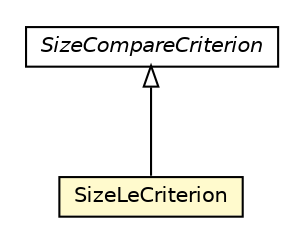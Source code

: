 #!/usr/local/bin/dot
#
# Class diagram 
# Generated by UMLGraph version R5_6_6-8-g8d7759 (http://www.umlgraph.org/)
#

digraph G {
	edge [fontname="Helvetica",fontsize=10,labelfontname="Helvetica",labelfontsize=10];
	node [fontname="Helvetica",fontsize=10,shape=plaintext];
	nodesep=0.25;
	ranksep=0.5;
	// org.dayatang.domain.internal.SizeLeCriterion
	c86911 [label=<<table title="org.dayatang.domain.internal.SizeLeCriterion" border="0" cellborder="1" cellspacing="0" cellpadding="2" port="p" bgcolor="lemonChiffon" href="./SizeLeCriterion.html">
		<tr><td><table border="0" cellspacing="0" cellpadding="1">
<tr><td align="center" balign="center"> SizeLeCriterion </td></tr>
		</table></td></tr>
		</table>>, URL="./SizeLeCriterion.html", fontname="Helvetica", fontcolor="black", fontsize=10.0];
	// org.dayatang.domain.internal.SizeCompareCriterion
	c86915 [label=<<table title="org.dayatang.domain.internal.SizeCompareCriterion" border="0" cellborder="1" cellspacing="0" cellpadding="2" port="p" href="./SizeCompareCriterion.html">
		<tr><td><table border="0" cellspacing="0" cellpadding="1">
<tr><td align="center" balign="center"><font face="Helvetica-Oblique"> SizeCompareCriterion </font></td></tr>
		</table></td></tr>
		</table>>, URL="./SizeCompareCriterion.html", fontname="Helvetica", fontcolor="black", fontsize=10.0];
	//org.dayatang.domain.internal.SizeLeCriterion extends org.dayatang.domain.internal.SizeCompareCriterion
	c86915:p -> c86911:p [dir=back,arrowtail=empty];
}

